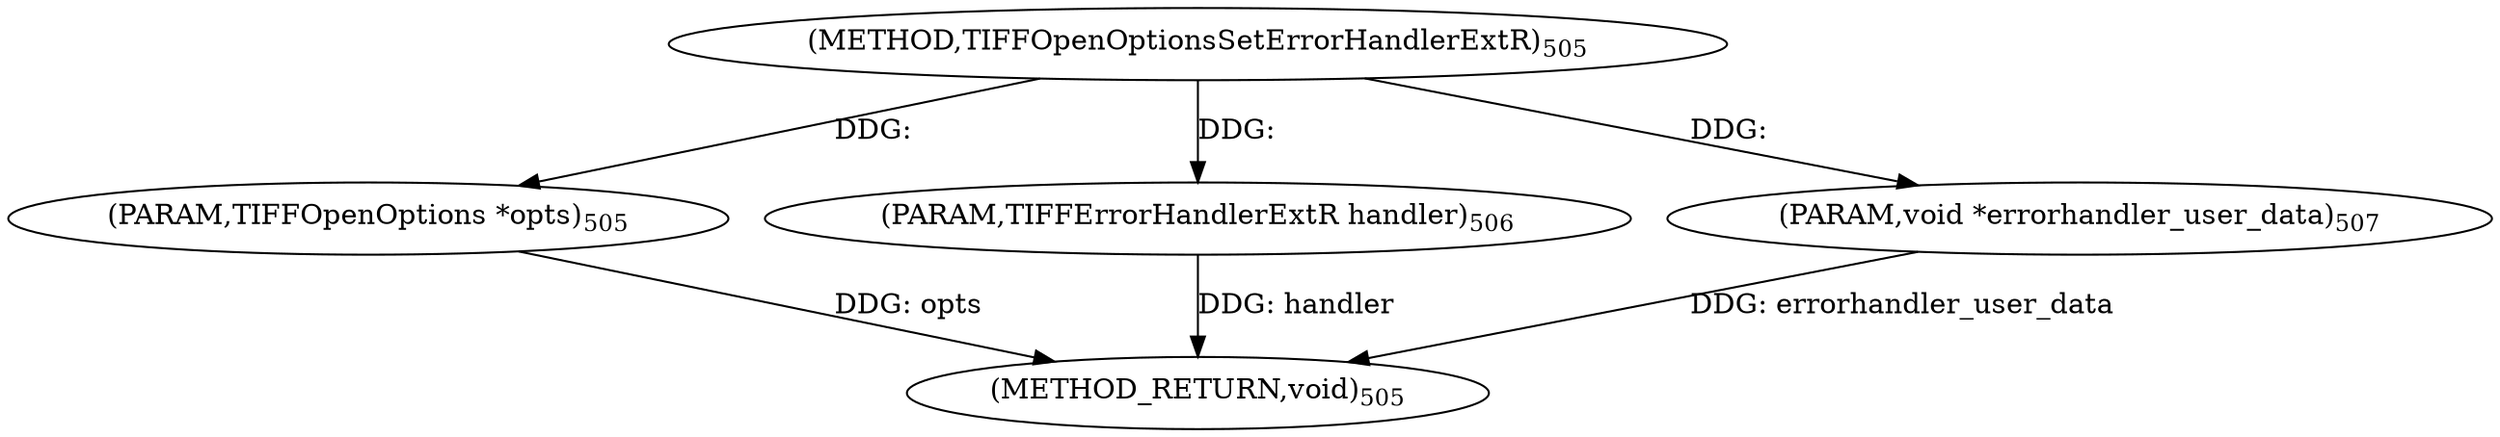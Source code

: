 digraph "TIFFOpenOptionsSetErrorHandlerExtR" {  
"9016" [label = <(METHOD,TIFFOpenOptionsSetErrorHandlerExtR)<SUB>505</SUB>> ]
"9020" [label = <(METHOD_RETURN,void)<SUB>505</SUB>> ]
"9017" [label = <(PARAM,TIFFOpenOptions *opts)<SUB>505</SUB>> ]
"9018" [label = <(PARAM,TIFFErrorHandlerExtR handler)<SUB>506</SUB>> ]
"9019" [label = <(PARAM,void *errorhandler_user_data)<SUB>507</SUB>> ]
  "9017" -> "9020"  [ label = "DDG: opts"] 
  "9018" -> "9020"  [ label = "DDG: handler"] 
  "9019" -> "9020"  [ label = "DDG: errorhandler_user_data"] 
  "9016" -> "9017"  [ label = "DDG: "] 
  "9016" -> "9018"  [ label = "DDG: "] 
  "9016" -> "9019"  [ label = "DDG: "] 
}
